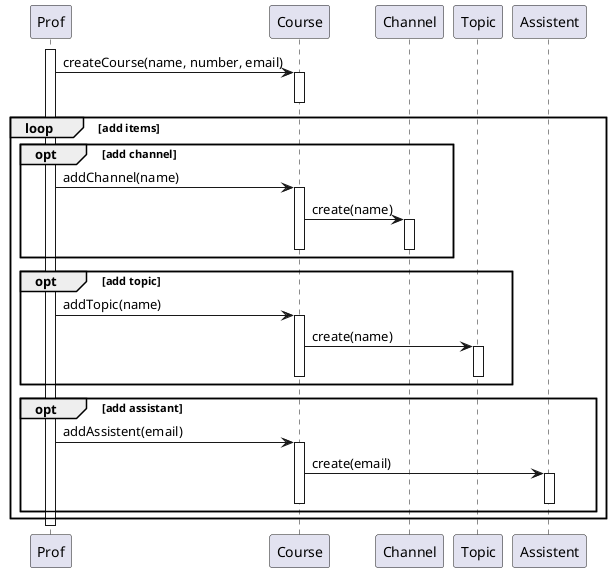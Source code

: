 'https://forum.plantuml.net/1353/is-it-possible-to-comment-out-lines-of-diagram-syntax

@startuml create course sequention diagram
participant Prof

activate Prof
    Prof -> Course: createCourse(name, number, email)
    activate Course
    deactivate Course

    loop add items
        opt add channel
            'channel op hoogte van pijl normaal gezien
            Prof -> Course: addChannel(name)
            activate Course
                Course -> Channel: create(name)
                activate Channel
                    '
                deactivate Channel
            deactivate Course
        end

        opt add topic
            ' activate Course
            Prof -> Course: addTopic(name)
            activate Course
                Course -> Topic: create(name)
                activate Topic
                deactivate Topic
            deactivate Course
        end

        opt add assistant
            Prof -> Course: addAssistent(email)
            activate Course
                Course -> Assistent: create(email)
                activate Assistent
                deactivate Assistent
            deactivate Course
        end
    end
deactivate Prof

@enduml